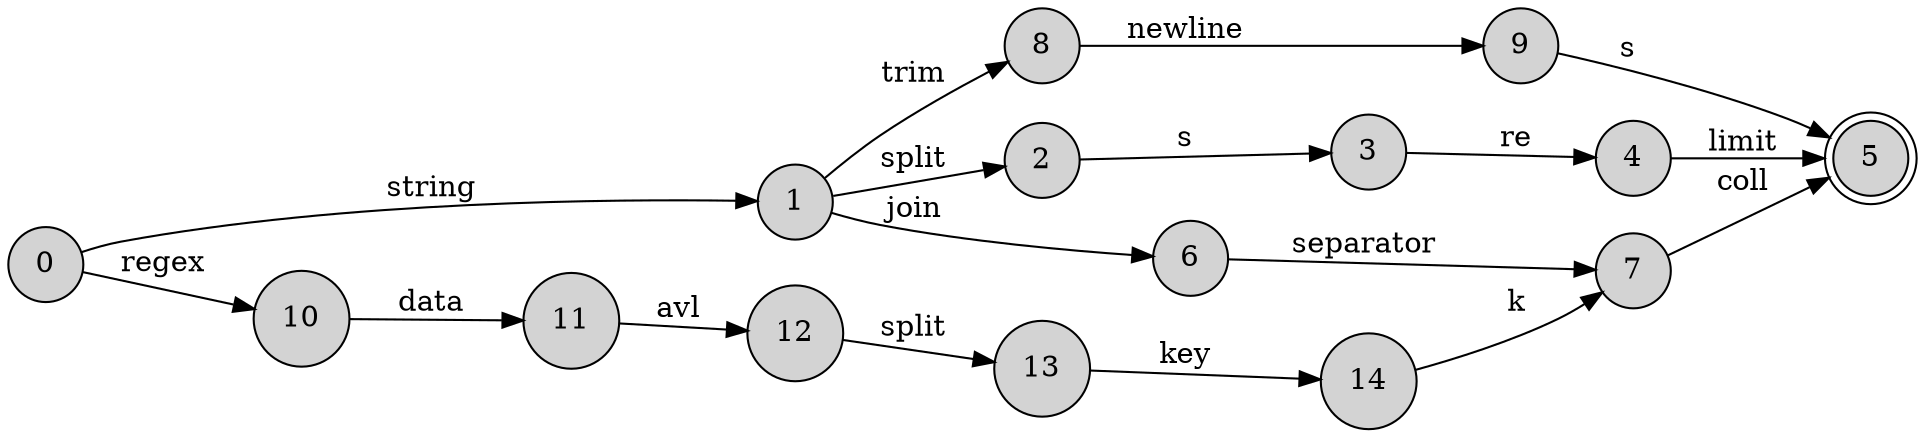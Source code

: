 digraph A {
rankdir = LR;
node [shape=circle,style=filled] 0
node [shape=circle,style=filled] 1
node [shape=circle,style=filled] 2
node [shape=circle,style=filled] 3
node [shape=circle,style=filled] 4
node [shape=doublecircle,style=filled] 5
node [shape=circle,style=filled] 6
node [shape=circle,style=filled] 7
node [shape=circle,style=filled] 8
node [shape=circle,style=filled] 9
node [shape=circle,style=filled] 10
node [shape=circle,style=filled] 11
node [shape=circle,style=filled] 12
node [shape=circle,style=filled] 13
node [shape=circle,style=filled] 14
0 -> 10 [label="regex "];
0 -> 1 [label="string "];
1 -> 8 [label="trim "];
1 -> 6 [label="join "];
1 -> 2 [label="split "];
2 -> 3 [label="s "];
3 -> 4 [label="re "];
4 -> 5 [label="limit "];
6 -> 7 [label="separator "];
7 -> 5 [label="coll "];
8 -> 9 [label="newline "];
9 -> 5 [label="s "];
10 -> 11 [label="data "];
11 -> 12 [label="avl "];
12 -> 13 [label="split "];
13 -> 14 [label="key "];
14 -> 7 [label="k "];
}
